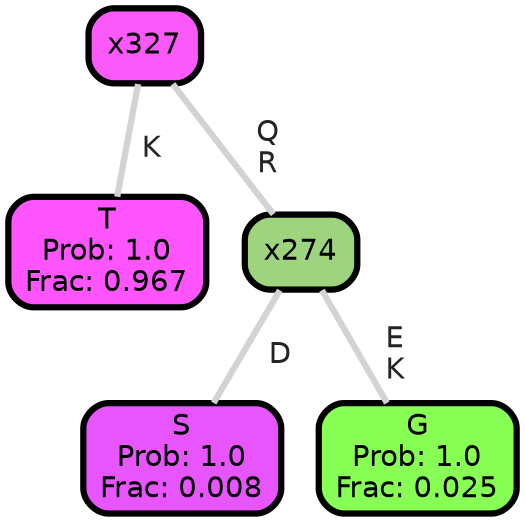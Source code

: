 graph Tree {
node [shape=box, style="filled, rounded",color="black",penwidth="3",fontcolor="black",                 fontname=helvetica] ;
graph [ranksep="0 equally", splines=straight,                 bgcolor=transparent, dpi=200] ;
edge [fontname=helvetica, fontweight=bold,fontcolor=grey14,color=lightgray] ;
0 [label="T
Prob: 1.0
Frac: 0.967", fillcolor="#ff55ff"] ;
1 [label="x327", fillcolor="#fb59fa"] ;
2 [label="S
Prob: 1.0
Frac: 0.008", fillcolor="#e755ff"] ;
3 [label="x274", fillcolor="#9fd47f"] ;
4 [label="G
Prob: 1.0
Frac: 0.025", fillcolor="#88ff55"] ;
1 -- 0 [label=" K",penwidth=3] ;
1 -- 3 [label=" Q\n R",penwidth=3] ;
3 -- 2 [label=" D",penwidth=3] ;
3 -- 4 [label=" E\n K",penwidth=3] ;
{rank = same;}}